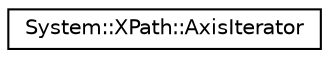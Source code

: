 digraph G
{
  edge [fontname="Helvetica",fontsize="10",labelfontname="Helvetica",labelfontsize="10"];
  node [fontname="Helvetica",fontsize="10",shape=record];
  rankdir="LR";
  Node1 [label="System::XPath::AxisIterator",height=0.2,width=0.4,color="black", fillcolor="white", style="filled",URL="$class_system_1_1_x_path_1_1_axis_iterator.html"];
}
